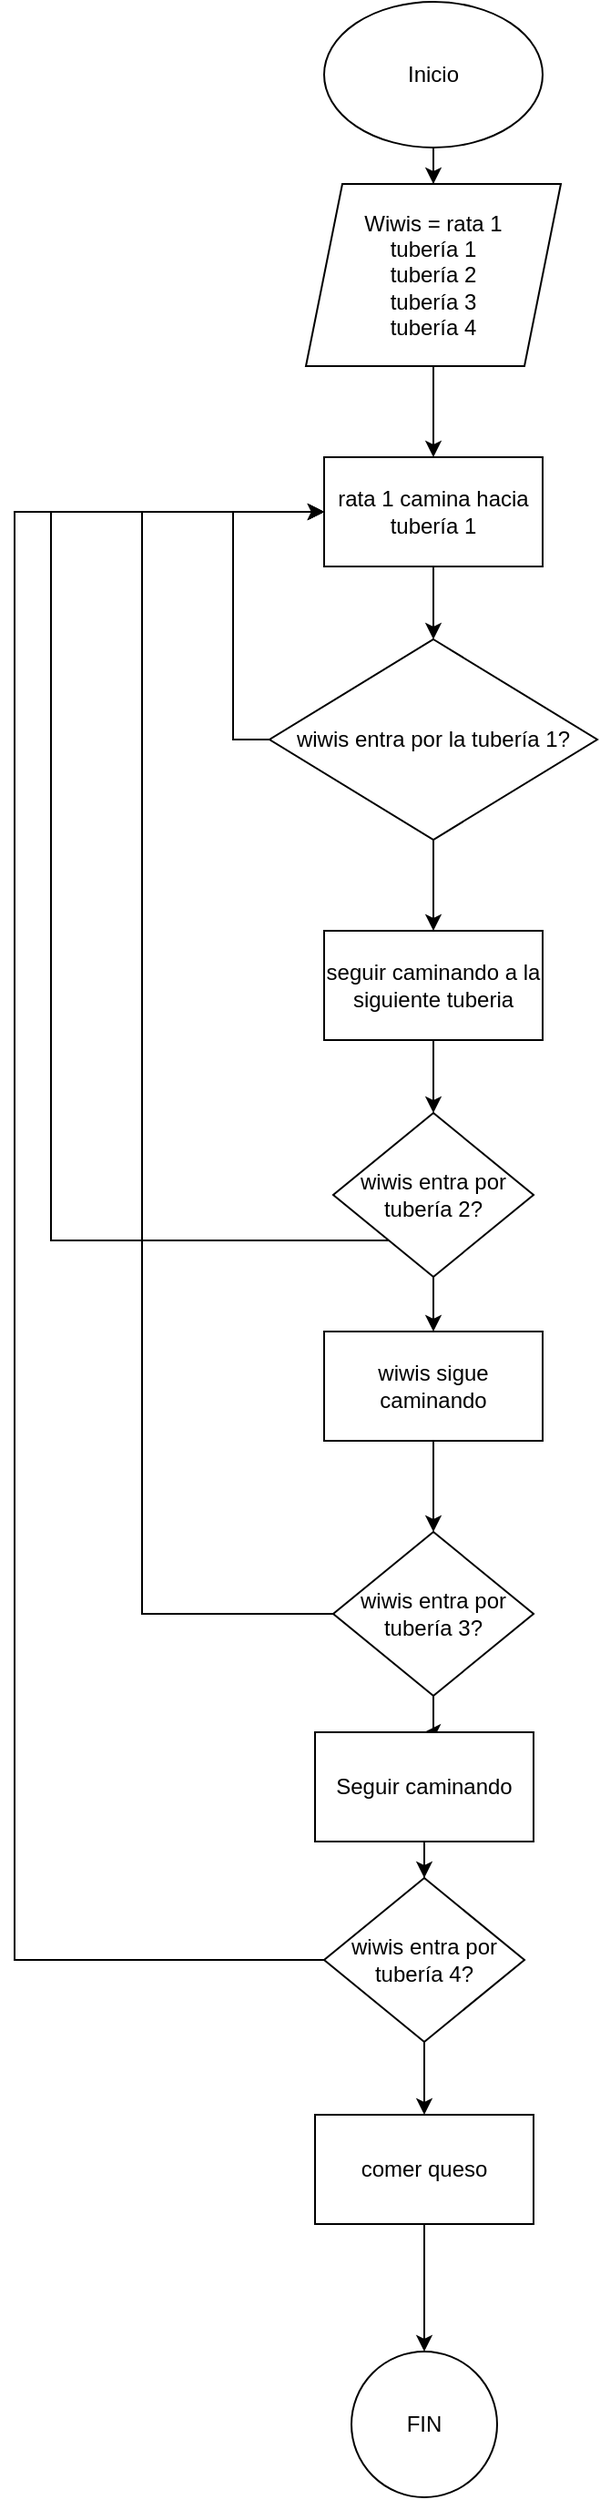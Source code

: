 <mxfile version="23.1.5" type="device">
  <diagram name="Página-1" id="w14BF_1qVztE4clil-HG">
    <mxGraphModel dx="880" dy="460" grid="1" gridSize="10" guides="1" tooltips="1" connect="1" arrows="1" fold="1" page="1" pageScale="1" pageWidth="827" pageHeight="1169" math="0" shadow="0">
      <root>
        <mxCell id="0" />
        <mxCell id="1" parent="0" />
        <mxCell id="4e6tRMlq89GSnf3uGfpX-3" value="" style="edgeStyle=orthogonalEdgeStyle;rounded=0;orthogonalLoop=1;jettySize=auto;html=1;" edge="1" parent="1" source="4e6tRMlq89GSnf3uGfpX-1" target="4e6tRMlq89GSnf3uGfpX-2">
          <mxGeometry relative="1" as="geometry" />
        </mxCell>
        <mxCell id="4e6tRMlq89GSnf3uGfpX-1" value="Inicio" style="ellipse;whiteSpace=wrap;html=1;" vertex="1" parent="1">
          <mxGeometry x="480" y="100" width="120" height="80" as="geometry" />
        </mxCell>
        <mxCell id="4e6tRMlq89GSnf3uGfpX-5" value="" style="edgeStyle=orthogonalEdgeStyle;rounded=0;orthogonalLoop=1;jettySize=auto;html=1;" edge="1" parent="1" source="4e6tRMlq89GSnf3uGfpX-2" target="4e6tRMlq89GSnf3uGfpX-4">
          <mxGeometry relative="1" as="geometry" />
        </mxCell>
        <mxCell id="4e6tRMlq89GSnf3uGfpX-2" value="Wiwis = rata 1&lt;br&gt;tubería 1&lt;br&gt;tubería 2&lt;br&gt;tubería 3&lt;br&gt;tubería 4" style="shape=parallelogram;perimeter=parallelogramPerimeter;whiteSpace=wrap;html=1;fixedSize=1;" vertex="1" parent="1">
          <mxGeometry x="470" y="200" width="140" height="100" as="geometry" />
        </mxCell>
        <mxCell id="4e6tRMlq89GSnf3uGfpX-7" value="" style="edgeStyle=orthogonalEdgeStyle;rounded=0;orthogonalLoop=1;jettySize=auto;html=1;" edge="1" parent="1" source="4e6tRMlq89GSnf3uGfpX-4" target="4e6tRMlq89GSnf3uGfpX-6">
          <mxGeometry relative="1" as="geometry" />
        </mxCell>
        <mxCell id="4e6tRMlq89GSnf3uGfpX-4" value="rata 1 camina hacia tubería 1" style="whiteSpace=wrap;html=1;" vertex="1" parent="1">
          <mxGeometry x="480" y="350" width="120" height="60" as="geometry" />
        </mxCell>
        <mxCell id="4e6tRMlq89GSnf3uGfpX-9" value="" style="edgeStyle=orthogonalEdgeStyle;rounded=0;orthogonalLoop=1;jettySize=auto;html=1;" edge="1" parent="1" source="4e6tRMlq89GSnf3uGfpX-6" target="4e6tRMlq89GSnf3uGfpX-8">
          <mxGeometry relative="1" as="geometry" />
        </mxCell>
        <mxCell id="4e6tRMlq89GSnf3uGfpX-28" style="edgeStyle=orthogonalEdgeStyle;rounded=0;orthogonalLoop=1;jettySize=auto;html=1;entryX=0;entryY=0.5;entryDx=0;entryDy=0;" edge="1" parent="1" source="4e6tRMlq89GSnf3uGfpX-6" target="4e6tRMlq89GSnf3uGfpX-4">
          <mxGeometry relative="1" as="geometry">
            <Array as="points">
              <mxPoint x="430" y="505" />
              <mxPoint x="430" y="380" />
            </Array>
          </mxGeometry>
        </mxCell>
        <mxCell id="4e6tRMlq89GSnf3uGfpX-6" value="wiwis entra por la tubería 1?" style="rhombus;whiteSpace=wrap;html=1;" vertex="1" parent="1">
          <mxGeometry x="450" y="450" width="180" height="110" as="geometry" />
        </mxCell>
        <mxCell id="4e6tRMlq89GSnf3uGfpX-11" value="" style="edgeStyle=orthogonalEdgeStyle;rounded=0;orthogonalLoop=1;jettySize=auto;html=1;" edge="1" parent="1" source="4e6tRMlq89GSnf3uGfpX-8" target="4e6tRMlq89GSnf3uGfpX-10">
          <mxGeometry relative="1" as="geometry" />
        </mxCell>
        <mxCell id="4e6tRMlq89GSnf3uGfpX-8" value="seguir caminando a la siguiente tuberia" style="whiteSpace=wrap;html=1;" vertex="1" parent="1">
          <mxGeometry x="480" y="610" width="120" height="60" as="geometry" />
        </mxCell>
        <mxCell id="4e6tRMlq89GSnf3uGfpX-12" style="edgeStyle=orthogonalEdgeStyle;rounded=0;orthogonalLoop=1;jettySize=auto;html=1;entryX=0;entryY=0.5;entryDx=0;entryDy=0;" edge="1" parent="1" source="4e6tRMlq89GSnf3uGfpX-10" target="4e6tRMlq89GSnf3uGfpX-4">
          <mxGeometry relative="1" as="geometry">
            <Array as="points">
              <mxPoint x="330" y="780" />
              <mxPoint x="330" y="380" />
            </Array>
          </mxGeometry>
        </mxCell>
        <mxCell id="4e6tRMlq89GSnf3uGfpX-14" value="" style="edgeStyle=orthogonalEdgeStyle;rounded=0;orthogonalLoop=1;jettySize=auto;html=1;" edge="1" parent="1" source="4e6tRMlq89GSnf3uGfpX-10" target="4e6tRMlq89GSnf3uGfpX-13">
          <mxGeometry relative="1" as="geometry" />
        </mxCell>
        <mxCell id="4e6tRMlq89GSnf3uGfpX-10" value="wiwis entra por tubería 2?" style="rhombus;whiteSpace=wrap;html=1;" vertex="1" parent="1">
          <mxGeometry x="485" y="710" width="110" height="90" as="geometry" />
        </mxCell>
        <mxCell id="4e6tRMlq89GSnf3uGfpX-16" value="" style="edgeStyle=orthogonalEdgeStyle;rounded=0;orthogonalLoop=1;jettySize=auto;html=1;" edge="1" parent="1" source="4e6tRMlq89GSnf3uGfpX-13" target="4e6tRMlq89GSnf3uGfpX-15">
          <mxGeometry relative="1" as="geometry" />
        </mxCell>
        <mxCell id="4e6tRMlq89GSnf3uGfpX-13" value="wiwis sigue caminando" style="whiteSpace=wrap;html=1;" vertex="1" parent="1">
          <mxGeometry x="480" y="830" width="120" height="60" as="geometry" />
        </mxCell>
        <mxCell id="4e6tRMlq89GSnf3uGfpX-17" style="edgeStyle=orthogonalEdgeStyle;rounded=0;orthogonalLoop=1;jettySize=auto;html=1;entryX=0;entryY=0.5;entryDx=0;entryDy=0;" edge="1" parent="1" source="4e6tRMlq89GSnf3uGfpX-15" target="4e6tRMlq89GSnf3uGfpX-4">
          <mxGeometry relative="1" as="geometry">
            <Array as="points">
              <mxPoint x="380" y="985" />
              <mxPoint x="380" y="380" />
            </Array>
          </mxGeometry>
        </mxCell>
        <mxCell id="4e6tRMlq89GSnf3uGfpX-19" value="" style="edgeStyle=orthogonalEdgeStyle;rounded=0;orthogonalLoop=1;jettySize=auto;html=1;" edge="1" parent="1" source="4e6tRMlq89GSnf3uGfpX-15" target="4e6tRMlq89GSnf3uGfpX-18">
          <mxGeometry relative="1" as="geometry" />
        </mxCell>
        <mxCell id="4e6tRMlq89GSnf3uGfpX-15" value="wiwis entra por tubería 3?" style="rhombus;whiteSpace=wrap;html=1;" vertex="1" parent="1">
          <mxGeometry x="485" y="940" width="110" height="90" as="geometry" />
        </mxCell>
        <mxCell id="4e6tRMlq89GSnf3uGfpX-26" style="edgeStyle=orthogonalEdgeStyle;rounded=0;orthogonalLoop=1;jettySize=auto;html=1;entryX=0.5;entryY=0;entryDx=0;entryDy=0;" edge="1" parent="1" source="4e6tRMlq89GSnf3uGfpX-18" target="4e6tRMlq89GSnf3uGfpX-20">
          <mxGeometry relative="1" as="geometry" />
        </mxCell>
        <mxCell id="4e6tRMlq89GSnf3uGfpX-18" value="Seguir caminando" style="whiteSpace=wrap;html=1;" vertex="1" parent="1">
          <mxGeometry x="475" y="1050" width="120" height="60" as="geometry" />
        </mxCell>
        <mxCell id="4e6tRMlq89GSnf3uGfpX-22" value="" style="edgeStyle=orthogonalEdgeStyle;rounded=0;orthogonalLoop=1;jettySize=auto;html=1;" edge="1" parent="1" source="4e6tRMlq89GSnf3uGfpX-20" target="4e6tRMlq89GSnf3uGfpX-21">
          <mxGeometry relative="1" as="geometry" />
        </mxCell>
        <mxCell id="4e6tRMlq89GSnf3uGfpX-27" style="edgeStyle=orthogonalEdgeStyle;rounded=0;orthogonalLoop=1;jettySize=auto;html=1;entryX=0;entryY=0.5;entryDx=0;entryDy=0;" edge="1" parent="1" source="4e6tRMlq89GSnf3uGfpX-20" target="4e6tRMlq89GSnf3uGfpX-4">
          <mxGeometry relative="1" as="geometry">
            <Array as="points">
              <mxPoint x="310" y="1175" />
              <mxPoint x="310" y="380" />
            </Array>
          </mxGeometry>
        </mxCell>
        <mxCell id="4e6tRMlq89GSnf3uGfpX-20" value="wiwis entra por tubería 4?" style="rhombus;whiteSpace=wrap;html=1;" vertex="1" parent="1">
          <mxGeometry x="480" y="1130" width="110" height="90" as="geometry" />
        </mxCell>
        <mxCell id="4e6tRMlq89GSnf3uGfpX-24" value="" style="edgeStyle=orthogonalEdgeStyle;rounded=0;orthogonalLoop=1;jettySize=auto;html=1;" edge="1" parent="1" source="4e6tRMlq89GSnf3uGfpX-21" target="4e6tRMlq89GSnf3uGfpX-23">
          <mxGeometry relative="1" as="geometry" />
        </mxCell>
        <mxCell id="4e6tRMlq89GSnf3uGfpX-21" value="comer queso" style="whiteSpace=wrap;html=1;" vertex="1" parent="1">
          <mxGeometry x="475" y="1260" width="120" height="60" as="geometry" />
        </mxCell>
        <mxCell id="4e6tRMlq89GSnf3uGfpX-23" value="FIN" style="ellipse;whiteSpace=wrap;html=1;" vertex="1" parent="1">
          <mxGeometry x="495" y="1390" width="80" height="80" as="geometry" />
        </mxCell>
      </root>
    </mxGraphModel>
  </diagram>
</mxfile>
